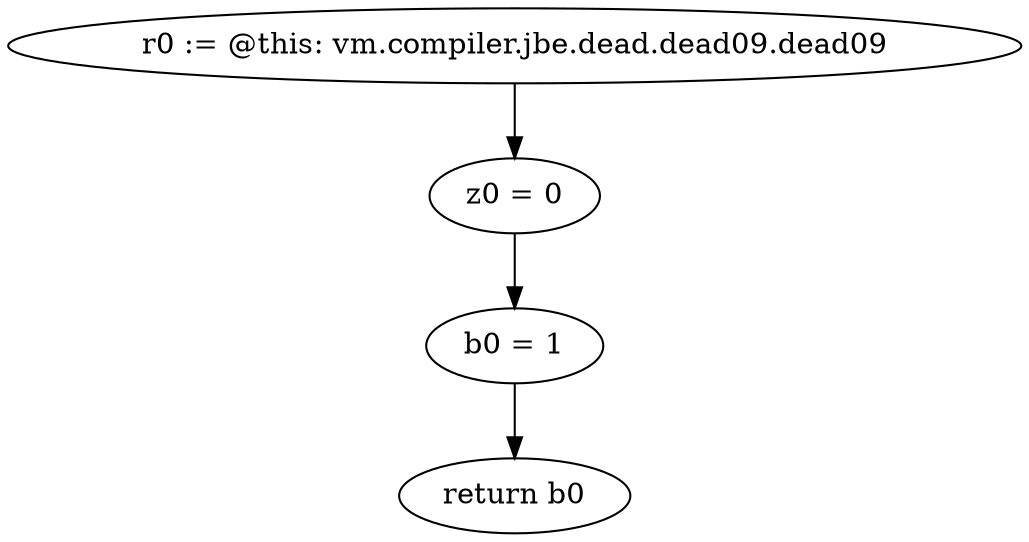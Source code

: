 digraph "unitGraph" {
    "r0 := @this: vm.compiler.jbe.dead.dead09.dead09"
    "z0 = 0"
    "b0 = 1"
    "return b0"
    "r0 := @this: vm.compiler.jbe.dead.dead09.dead09"->"z0 = 0";
    "z0 = 0"->"b0 = 1";
    "b0 = 1"->"return b0";
}
